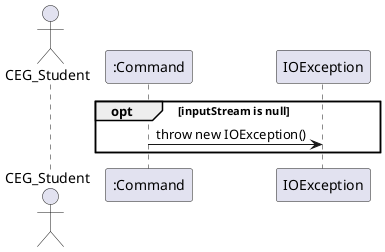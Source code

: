 @startuml
'https://plantuml.com/sequence-diagram

actor CEG_Student

participant ":Command" as Command

opt inputStream is null
    Command -> IOException: throw new IOException()
end
@enduml